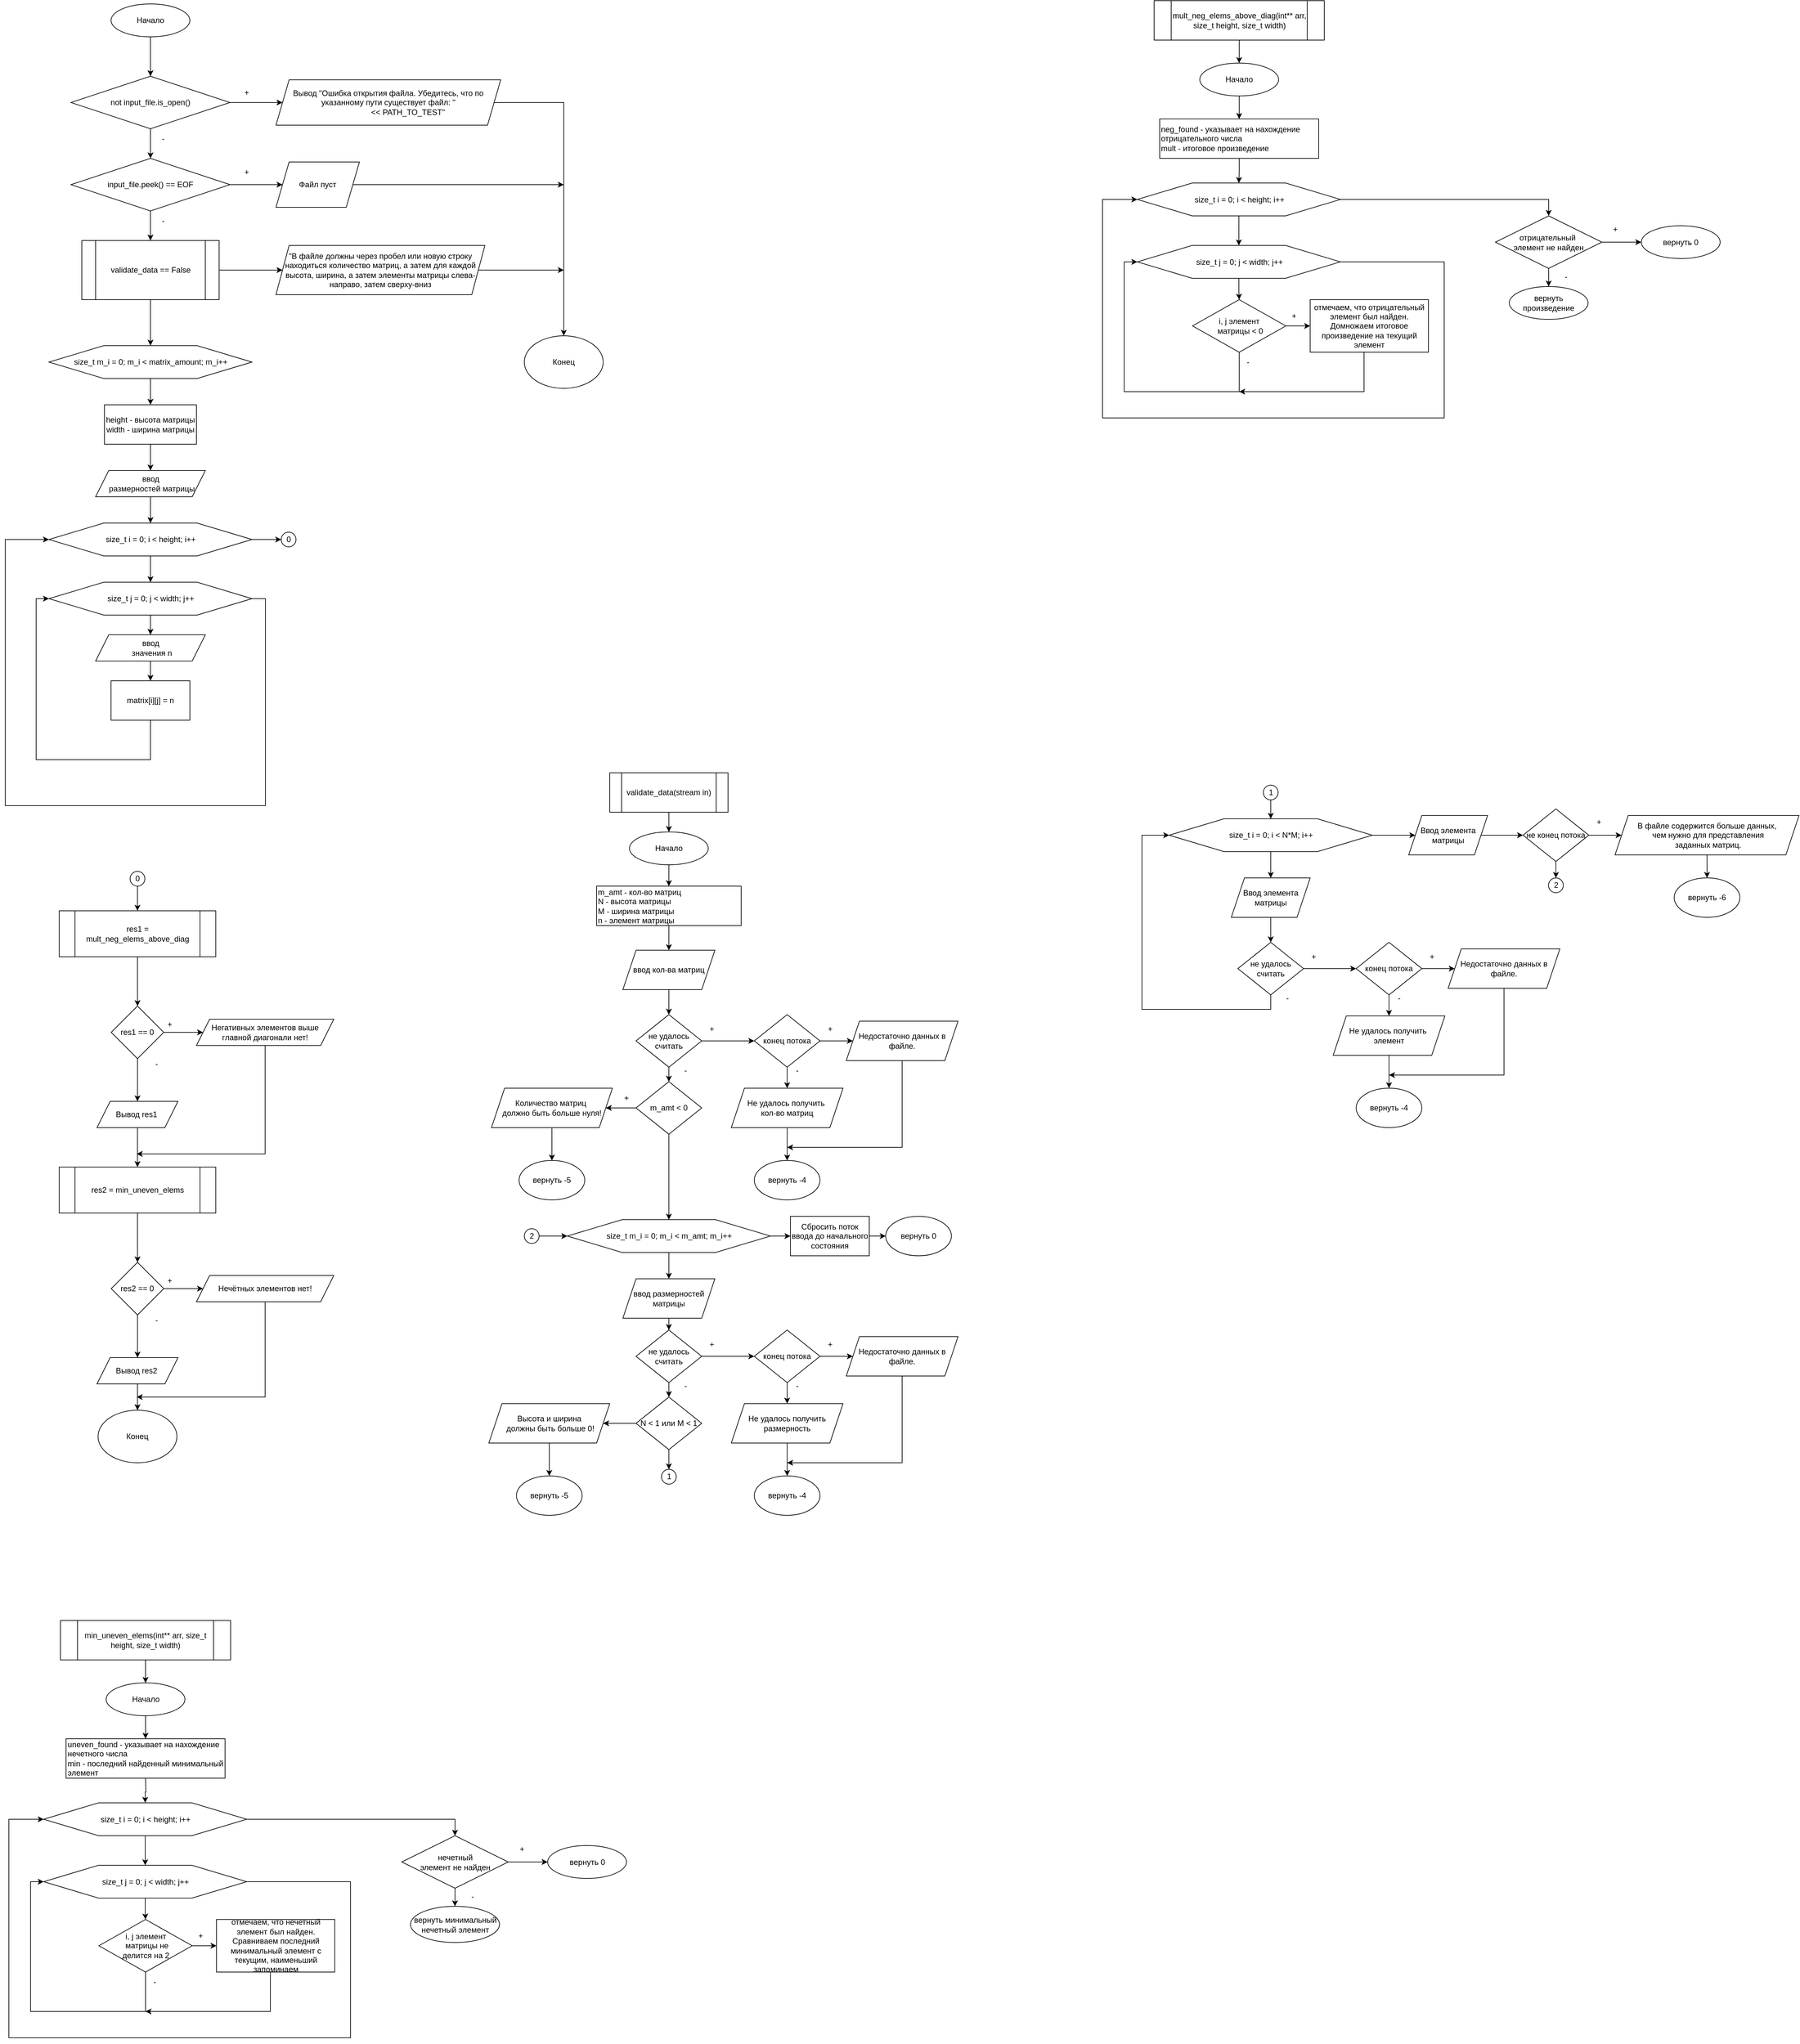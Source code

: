 <mxfile version="24.2.5" type="device">
  <diagram name="Страница — 1" id="SXYXfFu2HmX-eCLhYbcC">
    <mxGraphModel dx="3388" dy="1928" grid="1" gridSize="10" guides="1" tooltips="1" connect="1" arrows="1" fold="1" page="1" pageScale="1" pageWidth="827" pageHeight="1169" math="0" shadow="0">
      <root>
        <mxCell id="0" />
        <mxCell id="1" parent="0" />
        <mxCell id="XmqDWA6RTxDCYQ6GPPSs-159" value="" style="edgeStyle=orthogonalEdgeStyle;rounded=0;orthogonalLoop=1;jettySize=auto;html=1;" edge="1" parent="1" source="XmqDWA6RTxDCYQ6GPPSs-1" target="XmqDWA6RTxDCYQ6GPPSs-153">
          <mxGeometry relative="1" as="geometry" />
        </mxCell>
        <mxCell id="XmqDWA6RTxDCYQ6GPPSs-1" value="Начало" style="ellipse;whiteSpace=wrap;html=1;" vertex="1" parent="1">
          <mxGeometry x="351" y="20" width="120" height="50" as="geometry" />
        </mxCell>
        <mxCell id="XmqDWA6RTxDCYQ6GPPSs-151" style="edgeStyle=orthogonalEdgeStyle;rounded=0;orthogonalLoop=1;jettySize=auto;html=1;" edge="1" parent="1" source="XmqDWA6RTxDCYQ6GPPSs-153" target="XmqDWA6RTxDCYQ6GPPSs-154">
          <mxGeometry relative="1" as="geometry" />
        </mxCell>
        <mxCell id="XmqDWA6RTxDCYQ6GPPSs-152" style="edgeStyle=orthogonalEdgeStyle;rounded=0;orthogonalLoop=1;jettySize=auto;html=1;" edge="1" parent="1" source="XmqDWA6RTxDCYQ6GPPSs-153" target="XmqDWA6RTxDCYQ6GPPSs-158">
          <mxGeometry relative="1" as="geometry" />
        </mxCell>
        <mxCell id="XmqDWA6RTxDCYQ6GPPSs-153" value="not input_file.is_open()" style="rhombus;whiteSpace=wrap;html=1;" vertex="1" parent="1">
          <mxGeometry x="290" y="130" width="242" height="80" as="geometry" />
        </mxCell>
        <mxCell id="XmqDWA6RTxDCYQ6GPPSs-187" style="edgeStyle=orthogonalEdgeStyle;rounded=0;orthogonalLoop=1;jettySize=auto;html=1;entryX=0.5;entryY=0;entryDx=0;entryDy=0;" edge="1" parent="1" source="XmqDWA6RTxDCYQ6GPPSs-154" target="XmqDWA6RTxDCYQ6GPPSs-186">
          <mxGeometry relative="1" as="geometry">
            <mxPoint x="1040" y="300" as="targetPoint" />
            <Array as="points">
              <mxPoint x="1040" y="170" />
            </Array>
          </mxGeometry>
        </mxCell>
        <mxCell id="XmqDWA6RTxDCYQ6GPPSs-154" value="Вывод &quot;&lt;span style=&quot;background-color: initial;&quot;&gt;Ошибка открытия файла. Убедитесь, что по указанному пути существует файл: &quot;&lt;/span&gt;&lt;div&gt;&amp;nbsp; &amp;nbsp; &amp;nbsp; &amp;nbsp; &amp;nbsp; &amp;nbsp; &amp;nbsp; &amp;nbsp; &amp;nbsp; &amp;lt;&amp;lt; PATH_TO_TEST&quot;&lt;/div&gt;" style="shape=parallelogram;perimeter=parallelogramPerimeter;whiteSpace=wrap;html=1;fixedSize=1;" vertex="1" parent="1">
          <mxGeometry x="602" y="135.5" width="342" height="69" as="geometry" />
        </mxCell>
        <mxCell id="XmqDWA6RTxDCYQ6GPPSs-155" style="edgeStyle=orthogonalEdgeStyle;rounded=0;orthogonalLoop=1;jettySize=auto;html=1;" edge="1" parent="1" source="XmqDWA6RTxDCYQ6GPPSs-158" target="XmqDWA6RTxDCYQ6GPPSs-157">
          <mxGeometry relative="1" as="geometry" />
        </mxCell>
        <mxCell id="XmqDWA6RTxDCYQ6GPPSs-228" style="edgeStyle=orthogonalEdgeStyle;rounded=0;orthogonalLoop=1;jettySize=auto;html=1;" edge="1" parent="1" source="XmqDWA6RTxDCYQ6GPPSs-157">
          <mxGeometry relative="1" as="geometry">
            <mxPoint x="1040.0" y="295" as="targetPoint" />
          </mxGeometry>
        </mxCell>
        <mxCell id="XmqDWA6RTxDCYQ6GPPSs-157" value="Файл пуст" style="shape=parallelogram;perimeter=parallelogramPerimeter;whiteSpace=wrap;html=1;fixedSize=1;" vertex="1" parent="1">
          <mxGeometry x="602" y="260.5" width="127" height="69" as="geometry" />
        </mxCell>
        <mxCell id="XmqDWA6RTxDCYQ6GPPSs-164" value="" style="edgeStyle=orthogonalEdgeStyle;rounded=0;orthogonalLoop=1;jettySize=auto;html=1;" edge="1" parent="1" source="XmqDWA6RTxDCYQ6GPPSs-158" target="XmqDWA6RTxDCYQ6GPPSs-161">
          <mxGeometry relative="1" as="geometry" />
        </mxCell>
        <mxCell id="XmqDWA6RTxDCYQ6GPPSs-158" value="input_file.peek() == EOF" style="rhombus;whiteSpace=wrap;html=1;" vertex="1" parent="1">
          <mxGeometry x="290" y="255" width="242" height="80" as="geometry" />
        </mxCell>
        <mxCell id="XmqDWA6RTxDCYQ6GPPSs-163" value="" style="edgeStyle=orthogonalEdgeStyle;rounded=0;orthogonalLoop=1;jettySize=auto;html=1;" edge="1" parent="1" source="XmqDWA6RTxDCYQ6GPPSs-161" target="XmqDWA6RTxDCYQ6GPPSs-162">
          <mxGeometry relative="1" as="geometry" />
        </mxCell>
        <mxCell id="XmqDWA6RTxDCYQ6GPPSs-168" value="" style="edgeStyle=orthogonalEdgeStyle;rounded=0;orthogonalLoop=1;jettySize=auto;html=1;" edge="1" parent="1" source="XmqDWA6RTxDCYQ6GPPSs-161" target="XmqDWA6RTxDCYQ6GPPSs-167">
          <mxGeometry relative="1" as="geometry" />
        </mxCell>
        <mxCell id="XmqDWA6RTxDCYQ6GPPSs-161" value="validate_data == False" style="shape=process;whiteSpace=wrap;html=1;backgroundOutline=1;" vertex="1" parent="1">
          <mxGeometry x="306.5" y="380" width="209" height="90" as="geometry" />
        </mxCell>
        <mxCell id="XmqDWA6RTxDCYQ6GPPSs-227" style="edgeStyle=orthogonalEdgeStyle;rounded=0;orthogonalLoop=1;jettySize=auto;html=1;" edge="1" parent="1" source="XmqDWA6RTxDCYQ6GPPSs-162">
          <mxGeometry relative="1" as="geometry">
            <mxPoint x="1040.0" y="425" as="targetPoint" />
          </mxGeometry>
        </mxCell>
        <mxCell id="XmqDWA6RTxDCYQ6GPPSs-162" value="&quot;В файле должны через пробел или новую строку находиться количество матриц, а затем для каждой высота, ширина, а затем элементы матрицы слева-направо, затем сверху-вниз" style="shape=parallelogram;perimeter=parallelogramPerimeter;whiteSpace=wrap;html=1;fixedSize=1;" vertex="1" parent="1">
          <mxGeometry x="602" y="387.5" width="318" height="75" as="geometry" />
        </mxCell>
        <mxCell id="XmqDWA6RTxDCYQ6GPPSs-174" value="" style="edgeStyle=orthogonalEdgeStyle;rounded=0;orthogonalLoop=1;jettySize=auto;html=1;" edge="1" parent="1" source="XmqDWA6RTxDCYQ6GPPSs-167" target="XmqDWA6RTxDCYQ6GPPSs-173">
          <mxGeometry relative="1" as="geometry" />
        </mxCell>
        <mxCell id="XmqDWA6RTxDCYQ6GPPSs-167" value="size_t m_i = 0; m_i &amp;lt; matrix_amount; m_i++" style="verticalLabelPosition=middle;verticalAlign=middle;html=1;shape=hexagon;perimeter=hexagonPerimeter2;arcSize=6;size=0.27;labelPosition=center;align=center;" vertex="1" parent="1">
          <mxGeometry x="256.5" y="540" width="309" height="50" as="geometry" />
        </mxCell>
        <mxCell id="XmqDWA6RTxDCYQ6GPPSs-172" value="" style="edgeStyle=orthogonalEdgeStyle;rounded=0;orthogonalLoop=1;jettySize=auto;html=1;" edge="1" parent="1" source="XmqDWA6RTxDCYQ6GPPSs-169" target="XmqDWA6RTxDCYQ6GPPSs-171">
          <mxGeometry relative="1" as="geometry" />
        </mxCell>
        <mxCell id="XmqDWA6RTxDCYQ6GPPSs-169" value="ввод&lt;div&gt;&amp;nbsp;размерностей матрицы&lt;/div&gt;" style="shape=parallelogram;perimeter=parallelogramPerimeter;whiteSpace=wrap;html=1;fixedSize=1;" vertex="1" parent="1">
          <mxGeometry x="327.5" y="730" width="167" height="40" as="geometry" />
        </mxCell>
        <mxCell id="XmqDWA6RTxDCYQ6GPPSs-177" value="" style="edgeStyle=orthogonalEdgeStyle;rounded=0;orthogonalLoop=1;jettySize=auto;html=1;" edge="1" parent="1" source="XmqDWA6RTxDCYQ6GPPSs-171" target="XmqDWA6RTxDCYQ6GPPSs-176">
          <mxGeometry relative="1" as="geometry" />
        </mxCell>
        <mxCell id="XmqDWA6RTxDCYQ6GPPSs-189" value="" style="edgeStyle=orthogonalEdgeStyle;rounded=0;orthogonalLoop=1;jettySize=auto;html=1;" edge="1" parent="1" source="XmqDWA6RTxDCYQ6GPPSs-171" target="XmqDWA6RTxDCYQ6GPPSs-188">
          <mxGeometry relative="1" as="geometry" />
        </mxCell>
        <mxCell id="XmqDWA6RTxDCYQ6GPPSs-171" value="size_t i = 0; i &amp;lt; height; i++" style="verticalLabelPosition=middle;verticalAlign=middle;html=1;shape=hexagon;perimeter=hexagonPerimeter2;arcSize=6;size=0.27;labelPosition=center;align=center;" vertex="1" parent="1">
          <mxGeometry x="256.5" y="810" width="309" height="50" as="geometry" />
        </mxCell>
        <mxCell id="XmqDWA6RTxDCYQ6GPPSs-175" value="" style="edgeStyle=orthogonalEdgeStyle;rounded=0;orthogonalLoop=1;jettySize=auto;html=1;" edge="1" parent="1" source="XmqDWA6RTxDCYQ6GPPSs-173" target="XmqDWA6RTxDCYQ6GPPSs-169">
          <mxGeometry relative="1" as="geometry" />
        </mxCell>
        <mxCell id="XmqDWA6RTxDCYQ6GPPSs-173" value="height - высота матрицы&lt;div&gt;width - ширина матрицы&lt;/div&gt;" style="rounded=0;whiteSpace=wrap;html=1;" vertex="1" parent="1">
          <mxGeometry x="341" y="630" width="140" height="60" as="geometry" />
        </mxCell>
        <mxCell id="XmqDWA6RTxDCYQ6GPPSs-179" value="" style="edgeStyle=orthogonalEdgeStyle;rounded=0;orthogonalLoop=1;jettySize=auto;html=1;" edge="1" parent="1" source="XmqDWA6RTxDCYQ6GPPSs-176" target="XmqDWA6RTxDCYQ6GPPSs-178">
          <mxGeometry relative="1" as="geometry" />
        </mxCell>
        <mxCell id="XmqDWA6RTxDCYQ6GPPSs-183" style="edgeStyle=orthogonalEdgeStyle;rounded=0;orthogonalLoop=1;jettySize=auto;html=1;exitX=1;exitY=0.5;exitDx=0;exitDy=0;entryX=0;entryY=0.5;entryDx=0;entryDy=0;" edge="1" parent="1" source="XmqDWA6RTxDCYQ6GPPSs-176" target="XmqDWA6RTxDCYQ6GPPSs-171">
          <mxGeometry relative="1" as="geometry">
            <Array as="points">
              <mxPoint x="586" y="925" />
              <mxPoint x="586" y="1240" />
              <mxPoint x="190" y="1240" />
              <mxPoint x="190" y="835" />
            </Array>
          </mxGeometry>
        </mxCell>
        <mxCell id="XmqDWA6RTxDCYQ6GPPSs-176" value="size_t j = 0; j &amp;lt; width; j++" style="verticalLabelPosition=middle;verticalAlign=middle;html=1;shape=hexagon;perimeter=hexagonPerimeter2;arcSize=6;size=0.27;labelPosition=center;align=center;" vertex="1" parent="1">
          <mxGeometry x="256.5" y="900" width="309" height="50" as="geometry" />
        </mxCell>
        <mxCell id="XmqDWA6RTxDCYQ6GPPSs-181" value="" style="edgeStyle=orthogonalEdgeStyle;rounded=0;orthogonalLoop=1;jettySize=auto;html=1;" edge="1" parent="1" source="XmqDWA6RTxDCYQ6GPPSs-178" target="XmqDWA6RTxDCYQ6GPPSs-180">
          <mxGeometry relative="1" as="geometry" />
        </mxCell>
        <mxCell id="XmqDWA6RTxDCYQ6GPPSs-178" value="ввод&lt;div&gt;&amp;nbsp;значения n&lt;/div&gt;" style="shape=parallelogram;perimeter=parallelogramPerimeter;whiteSpace=wrap;html=1;fixedSize=1;" vertex="1" parent="1">
          <mxGeometry x="327.5" y="980" width="167" height="40" as="geometry" />
        </mxCell>
        <mxCell id="XmqDWA6RTxDCYQ6GPPSs-182" style="edgeStyle=orthogonalEdgeStyle;rounded=0;orthogonalLoop=1;jettySize=auto;html=1;entryX=0;entryY=0.5;entryDx=0;entryDy=0;" edge="1" parent="1" source="XmqDWA6RTxDCYQ6GPPSs-180" target="XmqDWA6RTxDCYQ6GPPSs-176">
          <mxGeometry relative="1" as="geometry">
            <Array as="points">
              <mxPoint x="411" y="1170" />
              <mxPoint x="237" y="1170" />
              <mxPoint x="237" y="925" />
            </Array>
          </mxGeometry>
        </mxCell>
        <mxCell id="XmqDWA6RTxDCYQ6GPPSs-180" value="matrix[i][j] = n" style="rounded=0;whiteSpace=wrap;html=1;" vertex="1" parent="1">
          <mxGeometry x="351" y="1050" width="120" height="60" as="geometry" />
        </mxCell>
        <mxCell id="XmqDWA6RTxDCYQ6GPPSs-186" value="Конец" style="ellipse;whiteSpace=wrap;html=1;" vertex="1" parent="1">
          <mxGeometry x="980" y="525" width="120" height="80" as="geometry" />
        </mxCell>
        <mxCell id="XmqDWA6RTxDCYQ6GPPSs-188" value="0" style="ellipse;whiteSpace=wrap;html=1;aspect=fixed;" vertex="1" parent="1">
          <mxGeometry x="610" y="823.75" width="22.5" height="22.5" as="geometry" />
        </mxCell>
        <mxCell id="XmqDWA6RTxDCYQ6GPPSs-192" value="" style="edgeStyle=orthogonalEdgeStyle;rounded=0;orthogonalLoop=1;jettySize=auto;html=1;" edge="1" parent="1" source="XmqDWA6RTxDCYQ6GPPSs-190" target="XmqDWA6RTxDCYQ6GPPSs-191">
          <mxGeometry relative="1" as="geometry" />
        </mxCell>
        <mxCell id="XmqDWA6RTxDCYQ6GPPSs-190" value="0" style="ellipse;whiteSpace=wrap;html=1;aspect=fixed;" vertex="1" parent="1">
          <mxGeometry x="380" y="1340" width="22.5" height="22.5" as="geometry" />
        </mxCell>
        <mxCell id="XmqDWA6RTxDCYQ6GPPSs-194" value="" style="edgeStyle=orthogonalEdgeStyle;rounded=0;orthogonalLoop=1;jettySize=auto;html=1;" edge="1" parent="1" source="XmqDWA6RTxDCYQ6GPPSs-191" target="XmqDWA6RTxDCYQ6GPPSs-193">
          <mxGeometry relative="1" as="geometry" />
        </mxCell>
        <mxCell id="XmqDWA6RTxDCYQ6GPPSs-191" value="res1 = mult_neg_elems_above_diag" style="shape=process;whiteSpace=wrap;html=1;backgroundOutline=1;" vertex="1" parent="1">
          <mxGeometry x="272.13" y="1400" width="238.25" height="70" as="geometry" />
        </mxCell>
        <mxCell id="XmqDWA6RTxDCYQ6GPPSs-198" value="" style="edgeStyle=orthogonalEdgeStyle;rounded=0;orthogonalLoop=1;jettySize=auto;html=1;" edge="1" parent="1" source="XmqDWA6RTxDCYQ6GPPSs-193" target="XmqDWA6RTxDCYQ6GPPSs-197">
          <mxGeometry relative="1" as="geometry" />
        </mxCell>
        <mxCell id="XmqDWA6RTxDCYQ6GPPSs-203" value="" style="edgeStyle=orthogonalEdgeStyle;rounded=0;orthogonalLoop=1;jettySize=auto;html=1;" edge="1" parent="1" source="XmqDWA6RTxDCYQ6GPPSs-193" target="XmqDWA6RTxDCYQ6GPPSs-202">
          <mxGeometry relative="1" as="geometry" />
        </mxCell>
        <mxCell id="XmqDWA6RTxDCYQ6GPPSs-193" value="res1 == 0" style="rhombus;whiteSpace=wrap;html=1;" vertex="1" parent="1">
          <mxGeometry x="351.255" y="1545" width="80" height="80" as="geometry" />
        </mxCell>
        <mxCell id="XmqDWA6RTxDCYQ6GPPSs-195" value="+" style="text;html=1;align=center;verticalAlign=middle;resizable=0;points=[];autosize=1;strokeColor=none;fillColor=none;" vertex="1" parent="1">
          <mxGeometry x="542" y="140" width="30" height="30" as="geometry" />
        </mxCell>
        <mxCell id="XmqDWA6RTxDCYQ6GPPSs-196" value="-" style="text;html=1;align=center;verticalAlign=middle;resizable=0;points=[];autosize=1;strokeColor=none;fillColor=none;" vertex="1" parent="1">
          <mxGeometry x="415" y="210" width="30" height="30" as="geometry" />
        </mxCell>
        <mxCell id="XmqDWA6RTxDCYQ6GPPSs-222" style="edgeStyle=orthogonalEdgeStyle;rounded=0;orthogonalLoop=1;jettySize=auto;html=1;" edge="1" parent="1" source="XmqDWA6RTxDCYQ6GPPSs-197">
          <mxGeometry relative="1" as="geometry">
            <mxPoint x="390" y="1770" as="targetPoint" />
            <Array as="points">
              <mxPoint x="585" y="1770" />
            </Array>
          </mxGeometry>
        </mxCell>
        <mxCell id="XmqDWA6RTxDCYQ6GPPSs-197" value="Негативных элементов выше главной диагонали нет!" style="shape=parallelogram;perimeter=parallelogramPerimeter;whiteSpace=wrap;html=1;fixedSize=1;" vertex="1" parent="1">
          <mxGeometry x="481" y="1565" width="209" height="40" as="geometry" />
        </mxCell>
        <mxCell id="XmqDWA6RTxDCYQ6GPPSs-199" value="+" style="text;html=1;align=center;verticalAlign=middle;resizable=0;points=[];autosize=1;strokeColor=none;fillColor=none;" vertex="1" parent="1">
          <mxGeometry x="425" y="1558" width="30" height="30" as="geometry" />
        </mxCell>
        <mxCell id="XmqDWA6RTxDCYQ6GPPSs-200" value="+" style="text;html=1;align=center;verticalAlign=middle;resizable=0;points=[];autosize=1;strokeColor=none;fillColor=none;" vertex="1" parent="1">
          <mxGeometry x="542" y="260.5" width="30" height="30" as="geometry" />
        </mxCell>
        <mxCell id="XmqDWA6RTxDCYQ6GPPSs-201" value="-" style="text;html=1;align=center;verticalAlign=middle;resizable=0;points=[];autosize=1;strokeColor=none;fillColor=none;" vertex="1" parent="1">
          <mxGeometry x="415" y="335" width="30" height="30" as="geometry" />
        </mxCell>
        <mxCell id="XmqDWA6RTxDCYQ6GPPSs-221" value="" style="edgeStyle=orthogonalEdgeStyle;rounded=0;orthogonalLoop=1;jettySize=auto;html=1;" edge="1" parent="1" source="XmqDWA6RTxDCYQ6GPPSs-202" target="XmqDWA6RTxDCYQ6GPPSs-213">
          <mxGeometry relative="1" as="geometry" />
        </mxCell>
        <mxCell id="XmqDWA6RTxDCYQ6GPPSs-202" value="Вывод res1&amp;nbsp;" style="shape=parallelogram;perimeter=parallelogramPerimeter;whiteSpace=wrap;html=1;fixedSize=1;" vertex="1" parent="1">
          <mxGeometry x="329.63" y="1690" width="123.25" height="40" as="geometry" />
        </mxCell>
        <mxCell id="XmqDWA6RTxDCYQ6GPPSs-204" value="-" style="text;html=1;align=center;verticalAlign=middle;resizable=0;points=[];autosize=1;strokeColor=none;fillColor=none;" vertex="1" parent="1">
          <mxGeometry x="405" y="1618" width="30" height="30" as="geometry" />
        </mxCell>
        <mxCell id="XmqDWA6RTxDCYQ6GPPSs-212" value="" style="edgeStyle=orthogonalEdgeStyle;rounded=0;orthogonalLoop=1;jettySize=auto;html=1;" edge="1" source="XmqDWA6RTxDCYQ6GPPSs-213" target="XmqDWA6RTxDCYQ6GPPSs-216" parent="1">
          <mxGeometry relative="1" as="geometry" />
        </mxCell>
        <mxCell id="XmqDWA6RTxDCYQ6GPPSs-213" value="res2 = min_uneven_elems" style="shape=process;whiteSpace=wrap;html=1;backgroundOutline=1;" vertex="1" parent="1">
          <mxGeometry x="272.13" y="1790" width="238.25" height="70" as="geometry" />
        </mxCell>
        <mxCell id="XmqDWA6RTxDCYQ6GPPSs-214" value="" style="edgeStyle=orthogonalEdgeStyle;rounded=0;orthogonalLoop=1;jettySize=auto;html=1;" edge="1" source="XmqDWA6RTxDCYQ6GPPSs-216" target="XmqDWA6RTxDCYQ6GPPSs-217" parent="1">
          <mxGeometry relative="1" as="geometry" />
        </mxCell>
        <mxCell id="XmqDWA6RTxDCYQ6GPPSs-215" value="" style="edgeStyle=orthogonalEdgeStyle;rounded=0;orthogonalLoop=1;jettySize=auto;html=1;" edge="1" source="XmqDWA6RTxDCYQ6GPPSs-216" target="XmqDWA6RTxDCYQ6GPPSs-219" parent="1">
          <mxGeometry relative="1" as="geometry" />
        </mxCell>
        <mxCell id="XmqDWA6RTxDCYQ6GPPSs-216" value="res2 == 0" style="rhombus;whiteSpace=wrap;html=1;" vertex="1" parent="1">
          <mxGeometry x="351.255" y="1935" width="80" height="80" as="geometry" />
        </mxCell>
        <mxCell id="XmqDWA6RTxDCYQ6GPPSs-225" style="edgeStyle=orthogonalEdgeStyle;rounded=0;orthogonalLoop=1;jettySize=auto;html=1;" edge="1" parent="1" source="XmqDWA6RTxDCYQ6GPPSs-217">
          <mxGeometry relative="1" as="geometry">
            <mxPoint x="390" y="2140" as="targetPoint" />
            <Array as="points">
              <mxPoint x="585" y="2140" />
            </Array>
          </mxGeometry>
        </mxCell>
        <mxCell id="XmqDWA6RTxDCYQ6GPPSs-217" value="Нечётных элементов нет!" style="shape=parallelogram;perimeter=parallelogramPerimeter;whiteSpace=wrap;html=1;fixedSize=1;" vertex="1" parent="1">
          <mxGeometry x="481" y="1955" width="209" height="40" as="geometry" />
        </mxCell>
        <mxCell id="XmqDWA6RTxDCYQ6GPPSs-218" value="+" style="text;html=1;align=center;verticalAlign=middle;resizable=0;points=[];autosize=1;strokeColor=none;fillColor=none;" vertex="1" parent="1">
          <mxGeometry x="425" y="1948" width="30" height="30" as="geometry" />
        </mxCell>
        <mxCell id="XmqDWA6RTxDCYQ6GPPSs-224" value="" style="edgeStyle=orthogonalEdgeStyle;rounded=0;orthogonalLoop=1;jettySize=auto;html=1;" edge="1" parent="1" source="XmqDWA6RTxDCYQ6GPPSs-219" target="XmqDWA6RTxDCYQ6GPPSs-223">
          <mxGeometry relative="1" as="geometry" />
        </mxCell>
        <mxCell id="XmqDWA6RTxDCYQ6GPPSs-219" value="Вывод res2&amp;nbsp;" style="shape=parallelogram;perimeter=parallelogramPerimeter;whiteSpace=wrap;html=1;fixedSize=1;" vertex="1" parent="1">
          <mxGeometry x="329.63" y="2080" width="123.25" height="40" as="geometry" />
        </mxCell>
        <mxCell id="XmqDWA6RTxDCYQ6GPPSs-220" value="-" style="text;html=1;align=center;verticalAlign=middle;resizable=0;points=[];autosize=1;strokeColor=none;fillColor=none;" vertex="1" parent="1">
          <mxGeometry x="405" y="2008" width="30" height="30" as="geometry" />
        </mxCell>
        <mxCell id="XmqDWA6RTxDCYQ6GPPSs-223" value="Конец" style="ellipse;whiteSpace=wrap;html=1;" vertex="1" parent="1">
          <mxGeometry x="331.26" y="2160" width="120" height="80" as="geometry" />
        </mxCell>
        <mxCell id="XmqDWA6RTxDCYQ6GPPSs-236" value="" style="edgeStyle=orthogonalEdgeStyle;rounded=0;orthogonalLoop=1;jettySize=auto;html=1;" edge="1" parent="1" source="XmqDWA6RTxDCYQ6GPPSs-231" target="XmqDWA6RTxDCYQ6GPPSs-235">
          <mxGeometry relative="1" as="geometry" />
        </mxCell>
        <mxCell id="XmqDWA6RTxDCYQ6GPPSs-231" value="Начало" style="ellipse;whiteSpace=wrap;html=1;" vertex="1" parent="1">
          <mxGeometry x="1140" y="1280" width="120" height="50" as="geometry" />
        </mxCell>
        <mxCell id="XmqDWA6RTxDCYQ6GPPSs-233" value="" style="edgeStyle=orthogonalEdgeStyle;rounded=0;orthogonalLoop=1;jettySize=auto;html=1;" edge="1" parent="1" source="XmqDWA6RTxDCYQ6GPPSs-232" target="XmqDWA6RTxDCYQ6GPPSs-231">
          <mxGeometry relative="1" as="geometry" />
        </mxCell>
        <mxCell id="XmqDWA6RTxDCYQ6GPPSs-232" value="validate_data(stream in)" style="shape=process;whiteSpace=wrap;html=1;backgroundOutline=1;" vertex="1" parent="1">
          <mxGeometry x="1110" y="1190" width="180" height="60" as="geometry" />
        </mxCell>
        <mxCell id="XmqDWA6RTxDCYQ6GPPSs-238" value="" style="edgeStyle=orthogonalEdgeStyle;rounded=0;orthogonalLoop=1;jettySize=auto;html=1;" edge="1" parent="1" source="XmqDWA6RTxDCYQ6GPPSs-235" target="XmqDWA6RTxDCYQ6GPPSs-237">
          <mxGeometry relative="1" as="geometry" />
        </mxCell>
        <mxCell id="XmqDWA6RTxDCYQ6GPPSs-235" value="m_amt - кол-во матриц&lt;div&gt;N - высота матрицы&lt;/div&gt;&lt;div&gt;M - ширина матрицы&lt;/div&gt;&lt;div&gt;n - элемент матрицы&lt;/div&gt;" style="rounded=0;whiteSpace=wrap;html=1;align=left;" vertex="1" parent="1">
          <mxGeometry x="1090" y="1362.5" width="220" height="60" as="geometry" />
        </mxCell>
        <mxCell id="XmqDWA6RTxDCYQ6GPPSs-240" value="" style="edgeStyle=orthogonalEdgeStyle;rounded=0;orthogonalLoop=1;jettySize=auto;html=1;" edge="1" parent="1" source="XmqDWA6RTxDCYQ6GPPSs-237" target="XmqDWA6RTxDCYQ6GPPSs-239">
          <mxGeometry relative="1" as="geometry" />
        </mxCell>
        <mxCell id="XmqDWA6RTxDCYQ6GPPSs-237" value="ввод кол-ва матриц" style="shape=parallelogram;perimeter=parallelogramPerimeter;whiteSpace=wrap;html=1;fixedSize=1;" vertex="1" parent="1">
          <mxGeometry x="1130" y="1460" width="140" height="60" as="geometry" />
        </mxCell>
        <mxCell id="XmqDWA6RTxDCYQ6GPPSs-242" value="" style="edgeStyle=orthogonalEdgeStyle;rounded=0;orthogonalLoop=1;jettySize=auto;html=1;" edge="1" parent="1" source="XmqDWA6RTxDCYQ6GPPSs-239" target="XmqDWA6RTxDCYQ6GPPSs-241">
          <mxGeometry relative="1" as="geometry" />
        </mxCell>
        <mxCell id="XmqDWA6RTxDCYQ6GPPSs-254" value="" style="edgeStyle=orthogonalEdgeStyle;rounded=0;orthogonalLoop=1;jettySize=auto;html=1;" edge="1" parent="1" source="XmqDWA6RTxDCYQ6GPPSs-239" target="XmqDWA6RTxDCYQ6GPPSs-253">
          <mxGeometry relative="1" as="geometry" />
        </mxCell>
        <mxCell id="XmqDWA6RTxDCYQ6GPPSs-239" value="не удалось&lt;div&gt;считать&lt;/div&gt;" style="rhombus;whiteSpace=wrap;html=1;" vertex="1" parent="1">
          <mxGeometry x="1150" y="1558" width="100" height="80" as="geometry" />
        </mxCell>
        <mxCell id="XmqDWA6RTxDCYQ6GPPSs-244" value="" style="edgeStyle=orthogonalEdgeStyle;rounded=0;orthogonalLoop=1;jettySize=auto;html=1;" edge="1" parent="1" source="XmqDWA6RTxDCYQ6GPPSs-241" target="XmqDWA6RTxDCYQ6GPPSs-243">
          <mxGeometry relative="1" as="geometry" />
        </mxCell>
        <mxCell id="XmqDWA6RTxDCYQ6GPPSs-247" value="" style="edgeStyle=orthogonalEdgeStyle;rounded=0;orthogonalLoop=1;jettySize=auto;html=1;" edge="1" parent="1" source="XmqDWA6RTxDCYQ6GPPSs-241" target="XmqDWA6RTxDCYQ6GPPSs-246">
          <mxGeometry relative="1" as="geometry" />
        </mxCell>
        <mxCell id="XmqDWA6RTxDCYQ6GPPSs-241" value="конец потока" style="rhombus;whiteSpace=wrap;html=1;" vertex="1" parent="1">
          <mxGeometry x="1330" y="1558" width="100" height="80" as="geometry" />
        </mxCell>
        <mxCell id="XmqDWA6RTxDCYQ6GPPSs-251" style="edgeStyle=orthogonalEdgeStyle;rounded=0;orthogonalLoop=1;jettySize=auto;html=1;" edge="1" parent="1" source="XmqDWA6RTxDCYQ6GPPSs-243">
          <mxGeometry relative="1" as="geometry">
            <mxPoint x="1380" y="1760" as="targetPoint" />
            <Array as="points">
              <mxPoint x="1555" y="1760" />
            </Array>
          </mxGeometry>
        </mxCell>
        <mxCell id="XmqDWA6RTxDCYQ6GPPSs-243" value="Недостаточно данных в файле." style="shape=parallelogram;perimeter=parallelogramPerimeter;whiteSpace=wrap;html=1;fixedSize=1;" vertex="1" parent="1">
          <mxGeometry x="1470" y="1568" width="170" height="60" as="geometry" />
        </mxCell>
        <mxCell id="XmqDWA6RTxDCYQ6GPPSs-245" value="+" style="text;html=1;align=center;verticalAlign=middle;resizable=0;points=[];autosize=1;strokeColor=none;fillColor=none;" vertex="1" parent="1">
          <mxGeometry x="1430" y="1565" width="30" height="30" as="geometry" />
        </mxCell>
        <mxCell id="XmqDWA6RTxDCYQ6GPPSs-250" value="" style="edgeStyle=orthogonalEdgeStyle;rounded=0;orthogonalLoop=1;jettySize=auto;html=1;" edge="1" parent="1" source="XmqDWA6RTxDCYQ6GPPSs-246" target="XmqDWA6RTxDCYQ6GPPSs-249">
          <mxGeometry relative="1" as="geometry" />
        </mxCell>
        <mxCell id="XmqDWA6RTxDCYQ6GPPSs-246" value="Не удалось получить&amp;nbsp;&lt;div&gt;кол-во матриц&lt;/div&gt;" style="shape=parallelogram;perimeter=parallelogramPerimeter;whiteSpace=wrap;html=1;fixedSize=1;" vertex="1" parent="1">
          <mxGeometry x="1295" y="1670" width="170" height="60" as="geometry" />
        </mxCell>
        <mxCell id="XmqDWA6RTxDCYQ6GPPSs-248" value="-" style="text;html=1;align=center;verticalAlign=middle;resizable=0;points=[];autosize=1;strokeColor=none;fillColor=none;" vertex="1" parent="1">
          <mxGeometry x="1380" y="1628" width="30" height="30" as="geometry" />
        </mxCell>
        <mxCell id="XmqDWA6RTxDCYQ6GPPSs-249" value="вернуть -4" style="ellipse;whiteSpace=wrap;html=1;" vertex="1" parent="1">
          <mxGeometry x="1330" y="1780" width="100" height="60" as="geometry" />
        </mxCell>
        <mxCell id="XmqDWA6RTxDCYQ6GPPSs-252" value="+" style="text;html=1;align=center;verticalAlign=middle;resizable=0;points=[];autosize=1;strokeColor=none;fillColor=none;" vertex="1" parent="1">
          <mxGeometry x="1250" y="1565" width="30" height="30" as="geometry" />
        </mxCell>
        <mxCell id="XmqDWA6RTxDCYQ6GPPSs-257" value="" style="edgeStyle=orthogonalEdgeStyle;rounded=0;orthogonalLoop=1;jettySize=auto;html=1;" edge="1" parent="1" source="XmqDWA6RTxDCYQ6GPPSs-253" target="XmqDWA6RTxDCYQ6GPPSs-256">
          <mxGeometry relative="1" as="geometry" />
        </mxCell>
        <mxCell id="XmqDWA6RTxDCYQ6GPPSs-262" style="edgeStyle=orthogonalEdgeStyle;rounded=0;orthogonalLoop=1;jettySize=auto;html=1;" edge="1" parent="1" source="XmqDWA6RTxDCYQ6GPPSs-253" target="XmqDWA6RTxDCYQ6GPPSs-261">
          <mxGeometry relative="1" as="geometry" />
        </mxCell>
        <mxCell id="XmqDWA6RTxDCYQ6GPPSs-253" value="m_amt &amp;lt; 0" style="rhombus;whiteSpace=wrap;html=1;" vertex="1" parent="1">
          <mxGeometry x="1150" y="1660" width="100" height="80" as="geometry" />
        </mxCell>
        <mxCell id="XmqDWA6RTxDCYQ6GPPSs-255" value="-" style="text;html=1;align=center;verticalAlign=middle;resizable=0;points=[];autosize=1;strokeColor=none;fillColor=none;" vertex="1" parent="1">
          <mxGeometry x="1210" y="1628" width="30" height="30" as="geometry" />
        </mxCell>
        <mxCell id="XmqDWA6RTxDCYQ6GPPSs-259" value="" style="edgeStyle=orthogonalEdgeStyle;rounded=0;orthogonalLoop=1;jettySize=auto;html=1;" edge="1" parent="1" source="XmqDWA6RTxDCYQ6GPPSs-256" target="XmqDWA6RTxDCYQ6GPPSs-258">
          <mxGeometry relative="1" as="geometry" />
        </mxCell>
        <mxCell id="XmqDWA6RTxDCYQ6GPPSs-256" value="Количество матриц&amp;nbsp;&lt;div&gt;должно быть больше нуля!&lt;/div&gt;" style="shape=parallelogram;perimeter=parallelogramPerimeter;whiteSpace=wrap;html=1;fixedSize=1;" vertex="1" parent="1">
          <mxGeometry x="930" y="1670" width="184" height="60" as="geometry" />
        </mxCell>
        <mxCell id="XmqDWA6RTxDCYQ6GPPSs-258" value="вернуть -5" style="ellipse;whiteSpace=wrap;html=1;" vertex="1" parent="1">
          <mxGeometry x="972" y="1780" width="100" height="60" as="geometry" />
        </mxCell>
        <mxCell id="XmqDWA6RTxDCYQ6GPPSs-260" value="+" style="text;html=1;align=center;verticalAlign=middle;resizable=0;points=[];autosize=1;strokeColor=none;fillColor=none;" vertex="1" parent="1">
          <mxGeometry x="1120" y="1670" width="30" height="30" as="geometry" />
        </mxCell>
        <mxCell id="XmqDWA6RTxDCYQ6GPPSs-264" value="" style="edgeStyle=orthogonalEdgeStyle;rounded=0;orthogonalLoop=1;jettySize=auto;html=1;" edge="1" parent="1" source="XmqDWA6RTxDCYQ6GPPSs-261" target="XmqDWA6RTxDCYQ6GPPSs-263">
          <mxGeometry relative="1" as="geometry" />
        </mxCell>
        <mxCell id="XmqDWA6RTxDCYQ6GPPSs-334" value="" style="edgeStyle=orthogonalEdgeStyle;rounded=0;orthogonalLoop=1;jettySize=auto;html=1;" edge="1" parent="1" source="XmqDWA6RTxDCYQ6GPPSs-261" target="XmqDWA6RTxDCYQ6GPPSs-333">
          <mxGeometry relative="1" as="geometry" />
        </mxCell>
        <mxCell id="XmqDWA6RTxDCYQ6GPPSs-261" value="size_t m_i = 0; m_i &amp;lt; m_amt; m_i++" style="verticalLabelPosition=middle;verticalAlign=middle;html=1;shape=hexagon;perimeter=hexagonPerimeter2;arcSize=6;size=0.27;labelPosition=center;align=center;" vertex="1" parent="1">
          <mxGeometry x="1045.5" y="1870" width="309" height="50" as="geometry" />
        </mxCell>
        <mxCell id="XmqDWA6RTxDCYQ6GPPSs-281" style="edgeStyle=orthogonalEdgeStyle;rounded=0;orthogonalLoop=1;jettySize=auto;html=1;entryX=0.5;entryY=0;entryDx=0;entryDy=0;" edge="1" parent="1" source="XmqDWA6RTxDCYQ6GPPSs-263" target="XmqDWA6RTxDCYQ6GPPSs-267">
          <mxGeometry relative="1" as="geometry" />
        </mxCell>
        <mxCell id="XmqDWA6RTxDCYQ6GPPSs-263" value="ввод размерностей&lt;div&gt;матрицы&lt;/div&gt;" style="shape=parallelogram;perimeter=parallelogramPerimeter;whiteSpace=wrap;html=1;fixedSize=1;" vertex="1" parent="1">
          <mxGeometry x="1130" y="1960" width="140" height="60" as="geometry" />
        </mxCell>
        <mxCell id="XmqDWA6RTxDCYQ6GPPSs-265" value="" style="edgeStyle=orthogonalEdgeStyle;rounded=0;orthogonalLoop=1;jettySize=auto;html=1;" edge="1" parent="1" source="XmqDWA6RTxDCYQ6GPPSs-267" target="XmqDWA6RTxDCYQ6GPPSs-270">
          <mxGeometry relative="1" as="geometry" />
        </mxCell>
        <mxCell id="XmqDWA6RTxDCYQ6GPPSs-266" value="" style="edgeStyle=orthogonalEdgeStyle;rounded=0;orthogonalLoop=1;jettySize=auto;html=1;" edge="1" parent="1" source="XmqDWA6RTxDCYQ6GPPSs-267">
          <mxGeometry relative="1" as="geometry">
            <mxPoint x="1200" y="2140" as="targetPoint" />
          </mxGeometry>
        </mxCell>
        <mxCell id="XmqDWA6RTxDCYQ6GPPSs-267" value="не удалось&lt;div&gt;считать&lt;/div&gt;" style="rhombus;whiteSpace=wrap;html=1;" vertex="1" parent="1">
          <mxGeometry x="1150" y="2038" width="100" height="80" as="geometry" />
        </mxCell>
        <mxCell id="XmqDWA6RTxDCYQ6GPPSs-268" value="" style="edgeStyle=orthogonalEdgeStyle;rounded=0;orthogonalLoop=1;jettySize=auto;html=1;" edge="1" parent="1" source="XmqDWA6RTxDCYQ6GPPSs-270">
          <mxGeometry relative="1" as="geometry">
            <mxPoint x="1480" y="2078" as="targetPoint" />
          </mxGeometry>
        </mxCell>
        <mxCell id="XmqDWA6RTxDCYQ6GPPSs-269" value="" style="edgeStyle=orthogonalEdgeStyle;rounded=0;orthogonalLoop=1;jettySize=auto;html=1;" edge="1" parent="1" source="XmqDWA6RTxDCYQ6GPPSs-270" target="XmqDWA6RTxDCYQ6GPPSs-274">
          <mxGeometry relative="1" as="geometry" />
        </mxCell>
        <mxCell id="XmqDWA6RTxDCYQ6GPPSs-270" value="конец потока" style="rhombus;whiteSpace=wrap;html=1;" vertex="1" parent="1">
          <mxGeometry x="1330" y="2038" width="100" height="80" as="geometry" />
        </mxCell>
        <mxCell id="XmqDWA6RTxDCYQ6GPPSs-271" style="edgeStyle=orthogonalEdgeStyle;rounded=0;orthogonalLoop=1;jettySize=auto;html=1;" edge="1" parent="1">
          <mxGeometry relative="1" as="geometry">
            <mxPoint x="1380" y="2240" as="targetPoint" />
            <mxPoint x="1555" y="2108" as="sourcePoint" />
            <Array as="points">
              <mxPoint x="1555" y="2240" />
            </Array>
          </mxGeometry>
        </mxCell>
        <mxCell id="XmqDWA6RTxDCYQ6GPPSs-272" value="+" style="text;html=1;align=center;verticalAlign=middle;resizable=0;points=[];autosize=1;strokeColor=none;fillColor=none;" vertex="1" parent="1">
          <mxGeometry x="1430" y="2045" width="30" height="30" as="geometry" />
        </mxCell>
        <mxCell id="XmqDWA6RTxDCYQ6GPPSs-273" value="" style="edgeStyle=orthogonalEdgeStyle;rounded=0;orthogonalLoop=1;jettySize=auto;html=1;" edge="1" parent="1" source="XmqDWA6RTxDCYQ6GPPSs-274" target="XmqDWA6RTxDCYQ6GPPSs-276">
          <mxGeometry relative="1" as="geometry" />
        </mxCell>
        <mxCell id="XmqDWA6RTxDCYQ6GPPSs-274" value="Не удалось получить размерность" style="shape=parallelogram;perimeter=parallelogramPerimeter;whiteSpace=wrap;html=1;fixedSize=1;" vertex="1" parent="1">
          <mxGeometry x="1295" y="2150" width="170" height="60" as="geometry" />
        </mxCell>
        <mxCell id="XmqDWA6RTxDCYQ6GPPSs-275" value="-" style="text;html=1;align=center;verticalAlign=middle;resizable=0;points=[];autosize=1;strokeColor=none;fillColor=none;" vertex="1" parent="1">
          <mxGeometry x="1380" y="2108" width="30" height="30" as="geometry" />
        </mxCell>
        <mxCell id="XmqDWA6RTxDCYQ6GPPSs-276" value="вернуть -4" style="ellipse;whiteSpace=wrap;html=1;" vertex="1" parent="1">
          <mxGeometry x="1330" y="2260" width="100" height="60" as="geometry" />
        </mxCell>
        <mxCell id="XmqDWA6RTxDCYQ6GPPSs-277" value="+" style="text;html=1;align=center;verticalAlign=middle;resizable=0;points=[];autosize=1;strokeColor=none;fillColor=none;" vertex="1" parent="1">
          <mxGeometry x="1250" y="2045" width="30" height="30" as="geometry" />
        </mxCell>
        <mxCell id="XmqDWA6RTxDCYQ6GPPSs-279" value="-" style="text;html=1;align=center;verticalAlign=middle;resizable=0;points=[];autosize=1;strokeColor=none;fillColor=none;" vertex="1" parent="1">
          <mxGeometry x="1210" y="2108" width="30" height="30" as="geometry" />
        </mxCell>
        <mxCell id="XmqDWA6RTxDCYQ6GPPSs-282" value="Недостаточно данных в файле." style="shape=parallelogram;perimeter=parallelogramPerimeter;whiteSpace=wrap;html=1;fixedSize=1;" vertex="1" parent="1">
          <mxGeometry x="1470" y="2048" width="170" height="60" as="geometry" />
        </mxCell>
        <mxCell id="XmqDWA6RTxDCYQ6GPPSs-287" value="" style="edgeStyle=orthogonalEdgeStyle;rounded=0;orthogonalLoop=1;jettySize=auto;html=1;" edge="1" parent="1" source="XmqDWA6RTxDCYQ6GPPSs-283" target="XmqDWA6RTxDCYQ6GPPSs-285">
          <mxGeometry relative="1" as="geometry" />
        </mxCell>
        <mxCell id="XmqDWA6RTxDCYQ6GPPSs-293" value="" style="edgeStyle=orthogonalEdgeStyle;rounded=0;orthogonalLoop=1;jettySize=auto;html=1;" edge="1" parent="1" source="XmqDWA6RTxDCYQ6GPPSs-283" target="XmqDWA6RTxDCYQ6GPPSs-292">
          <mxGeometry relative="1" as="geometry" />
        </mxCell>
        <mxCell id="XmqDWA6RTxDCYQ6GPPSs-283" value="N &amp;lt; 1 или M &amp;lt; 1" style="rhombus;whiteSpace=wrap;html=1;" vertex="1" parent="1">
          <mxGeometry x="1150" y="2140" width="100" height="80" as="geometry" />
        </mxCell>
        <mxCell id="XmqDWA6RTxDCYQ6GPPSs-284" value="" style="edgeStyle=orthogonalEdgeStyle;rounded=0;orthogonalLoop=1;jettySize=auto;html=1;" edge="1" source="XmqDWA6RTxDCYQ6GPPSs-285" target="XmqDWA6RTxDCYQ6GPPSs-286" parent="1">
          <mxGeometry relative="1" as="geometry" />
        </mxCell>
        <mxCell id="XmqDWA6RTxDCYQ6GPPSs-285" value="Высота и ширина&lt;div&gt;&amp;nbsp;должны быть больше 0!&lt;br&gt;&lt;/div&gt;" style="shape=parallelogram;perimeter=parallelogramPerimeter;whiteSpace=wrap;html=1;fixedSize=1;" vertex="1" parent="1">
          <mxGeometry x="926" y="2150" width="184" height="60" as="geometry" />
        </mxCell>
        <mxCell id="XmqDWA6RTxDCYQ6GPPSs-286" value="вернуть -5" style="ellipse;whiteSpace=wrap;html=1;" vertex="1" parent="1">
          <mxGeometry x="968" y="2260" width="100" height="60" as="geometry" />
        </mxCell>
        <mxCell id="XmqDWA6RTxDCYQ6GPPSs-295" value="" style="edgeStyle=orthogonalEdgeStyle;rounded=0;orthogonalLoop=1;jettySize=auto;html=1;" edge="1" parent="1" source="XmqDWA6RTxDCYQ6GPPSs-291" target="XmqDWA6RTxDCYQ6GPPSs-294">
          <mxGeometry relative="1" as="geometry" />
        </mxCell>
        <mxCell id="XmqDWA6RTxDCYQ6GPPSs-291" value="1" style="ellipse;whiteSpace=wrap;html=1;aspect=fixed;" vertex="1" parent="1">
          <mxGeometry x="2104.75" y="1208.75" width="22.5" height="22.5" as="geometry" />
        </mxCell>
        <mxCell id="XmqDWA6RTxDCYQ6GPPSs-292" value="1" style="ellipse;whiteSpace=wrap;html=1;aspect=fixed;" vertex="1" parent="1">
          <mxGeometry x="1188.75" y="2250" width="22.5" height="22.5" as="geometry" />
        </mxCell>
        <mxCell id="XmqDWA6RTxDCYQ6GPPSs-297" value="" style="edgeStyle=orthogonalEdgeStyle;rounded=0;orthogonalLoop=1;jettySize=auto;html=1;" edge="1" parent="1" source="XmqDWA6RTxDCYQ6GPPSs-294" target="XmqDWA6RTxDCYQ6GPPSs-296">
          <mxGeometry relative="1" as="geometry" />
        </mxCell>
        <mxCell id="XmqDWA6RTxDCYQ6GPPSs-319" style="edgeStyle=orthogonalEdgeStyle;rounded=0;orthogonalLoop=1;jettySize=auto;html=1;" edge="1" parent="1" source="XmqDWA6RTxDCYQ6GPPSs-294" target="XmqDWA6RTxDCYQ6GPPSs-318">
          <mxGeometry relative="1" as="geometry" />
        </mxCell>
        <mxCell id="XmqDWA6RTxDCYQ6GPPSs-294" value="size_t i = 0; i &amp;lt; N*M; i++" style="verticalLabelPosition=middle;verticalAlign=middle;html=1;shape=hexagon;perimeter=hexagonPerimeter2;arcSize=6;size=0.27;labelPosition=center;align=center;" vertex="1" parent="1">
          <mxGeometry x="1961.5" y="1260" width="309" height="50" as="geometry" />
        </mxCell>
        <mxCell id="XmqDWA6RTxDCYQ6GPPSs-317" style="edgeStyle=orthogonalEdgeStyle;rounded=0;orthogonalLoop=1;jettySize=auto;html=1;entryX=0.5;entryY=0;entryDx=0;entryDy=0;" edge="1" parent="1" source="XmqDWA6RTxDCYQ6GPPSs-296" target="XmqDWA6RTxDCYQ6GPPSs-300">
          <mxGeometry relative="1" as="geometry" />
        </mxCell>
        <mxCell id="XmqDWA6RTxDCYQ6GPPSs-296" value="Ввод элемента&lt;div&gt;матрицы&lt;/div&gt;" style="shape=parallelogram;perimeter=parallelogramPerimeter;whiteSpace=wrap;html=1;fixedSize=1;" vertex="1" parent="1">
          <mxGeometry x="2056" y="1350" width="120" height="60" as="geometry" />
        </mxCell>
        <mxCell id="XmqDWA6RTxDCYQ6GPPSs-298" value="" style="edgeStyle=orthogonalEdgeStyle;rounded=0;orthogonalLoop=1;jettySize=auto;html=1;" edge="1" source="XmqDWA6RTxDCYQ6GPPSs-300" target="XmqDWA6RTxDCYQ6GPPSs-303" parent="1">
          <mxGeometry relative="1" as="geometry" />
        </mxCell>
        <mxCell id="XmqDWA6RTxDCYQ6GPPSs-299" value="" style="edgeStyle=orthogonalEdgeStyle;rounded=0;orthogonalLoop=1;jettySize=auto;html=1;entryX=0;entryY=0.5;entryDx=0;entryDy=0;" edge="1" source="XmqDWA6RTxDCYQ6GPPSs-300" target="XmqDWA6RTxDCYQ6GPPSs-294" parent="1">
          <mxGeometry relative="1" as="geometry">
            <mxPoint x="2116" y="1550" as="targetPoint" />
            <Array as="points">
              <mxPoint x="2116" y="1550" />
              <mxPoint x="1920" y="1550" />
              <mxPoint x="1920" y="1285" />
            </Array>
          </mxGeometry>
        </mxCell>
        <mxCell id="XmqDWA6RTxDCYQ6GPPSs-300" value="не удалось&lt;div&gt;считать&lt;/div&gt;" style="rhombus;whiteSpace=wrap;html=1;" vertex="1" parent="1">
          <mxGeometry x="2066" y="1448" width="100" height="80" as="geometry" />
        </mxCell>
        <mxCell id="XmqDWA6RTxDCYQ6GPPSs-301" value="" style="edgeStyle=orthogonalEdgeStyle;rounded=0;orthogonalLoop=1;jettySize=auto;html=1;" edge="1" source="XmqDWA6RTxDCYQ6GPPSs-303" target="XmqDWA6RTxDCYQ6GPPSs-305" parent="1">
          <mxGeometry relative="1" as="geometry" />
        </mxCell>
        <mxCell id="XmqDWA6RTxDCYQ6GPPSs-302" value="" style="edgeStyle=orthogonalEdgeStyle;rounded=0;orthogonalLoop=1;jettySize=auto;html=1;" edge="1" source="XmqDWA6RTxDCYQ6GPPSs-303" target="XmqDWA6RTxDCYQ6GPPSs-308" parent="1">
          <mxGeometry relative="1" as="geometry" />
        </mxCell>
        <mxCell id="XmqDWA6RTxDCYQ6GPPSs-303" value="конец потока" style="rhombus;whiteSpace=wrap;html=1;" vertex="1" parent="1">
          <mxGeometry x="2246" y="1448" width="100" height="80" as="geometry" />
        </mxCell>
        <mxCell id="XmqDWA6RTxDCYQ6GPPSs-304" style="edgeStyle=orthogonalEdgeStyle;rounded=0;orthogonalLoop=1;jettySize=auto;html=1;" edge="1" source="XmqDWA6RTxDCYQ6GPPSs-305" parent="1">
          <mxGeometry relative="1" as="geometry">
            <mxPoint x="2296" y="1650" as="targetPoint" />
            <Array as="points">
              <mxPoint x="2471" y="1650" />
            </Array>
          </mxGeometry>
        </mxCell>
        <mxCell id="XmqDWA6RTxDCYQ6GPPSs-305" value="Недостаточно данных в файле." style="shape=parallelogram;perimeter=parallelogramPerimeter;whiteSpace=wrap;html=1;fixedSize=1;" vertex="1" parent="1">
          <mxGeometry x="2386" y="1458" width="170" height="60" as="geometry" />
        </mxCell>
        <mxCell id="XmqDWA6RTxDCYQ6GPPSs-306" value="+" style="text;html=1;align=center;verticalAlign=middle;resizable=0;points=[];autosize=1;strokeColor=none;fillColor=none;" vertex="1" parent="1">
          <mxGeometry x="2346" y="1455" width="30" height="30" as="geometry" />
        </mxCell>
        <mxCell id="XmqDWA6RTxDCYQ6GPPSs-307" value="" style="edgeStyle=orthogonalEdgeStyle;rounded=0;orthogonalLoop=1;jettySize=auto;html=1;" edge="1" source="XmqDWA6RTxDCYQ6GPPSs-308" target="XmqDWA6RTxDCYQ6GPPSs-310" parent="1">
          <mxGeometry relative="1" as="geometry" />
        </mxCell>
        <mxCell id="XmqDWA6RTxDCYQ6GPPSs-308" value="Не удалось получить&amp;nbsp;&lt;div&gt;элемент&lt;/div&gt;" style="shape=parallelogram;perimeter=parallelogramPerimeter;whiteSpace=wrap;html=1;fixedSize=1;" vertex="1" parent="1">
          <mxGeometry x="2211" y="1560" width="170" height="60" as="geometry" />
        </mxCell>
        <mxCell id="XmqDWA6RTxDCYQ6GPPSs-309" value="-" style="text;html=1;align=center;verticalAlign=middle;resizable=0;points=[];autosize=1;strokeColor=none;fillColor=none;" vertex="1" parent="1">
          <mxGeometry x="2296" y="1518" width="30" height="30" as="geometry" />
        </mxCell>
        <mxCell id="XmqDWA6RTxDCYQ6GPPSs-310" value="вернуть -4" style="ellipse;whiteSpace=wrap;html=1;" vertex="1" parent="1">
          <mxGeometry x="2246" y="1670" width="100" height="60" as="geometry" />
        </mxCell>
        <mxCell id="XmqDWA6RTxDCYQ6GPPSs-311" value="+" style="text;html=1;align=center;verticalAlign=middle;resizable=0;points=[];autosize=1;strokeColor=none;fillColor=none;" vertex="1" parent="1">
          <mxGeometry x="2166" y="1455" width="30" height="30" as="geometry" />
        </mxCell>
        <mxCell id="XmqDWA6RTxDCYQ6GPPSs-314" value="-" style="text;html=1;align=center;verticalAlign=middle;resizable=0;points=[];autosize=1;strokeColor=none;fillColor=none;" vertex="1" parent="1">
          <mxGeometry x="2126" y="1518" width="30" height="30" as="geometry" />
        </mxCell>
        <mxCell id="XmqDWA6RTxDCYQ6GPPSs-321" value="" style="edgeStyle=orthogonalEdgeStyle;rounded=0;orthogonalLoop=1;jettySize=auto;html=1;" edge="1" parent="1" source="XmqDWA6RTxDCYQ6GPPSs-318" target="XmqDWA6RTxDCYQ6GPPSs-320">
          <mxGeometry relative="1" as="geometry" />
        </mxCell>
        <mxCell id="XmqDWA6RTxDCYQ6GPPSs-318" value="Ввод элемента&lt;div&gt;матрицы&lt;/div&gt;" style="shape=parallelogram;perimeter=parallelogramPerimeter;whiteSpace=wrap;html=1;fixedSize=1;" vertex="1" parent="1">
          <mxGeometry x="2326" y="1255" width="120" height="60" as="geometry" />
        </mxCell>
        <mxCell id="XmqDWA6RTxDCYQ6GPPSs-323" value="" style="edgeStyle=orthogonalEdgeStyle;rounded=0;orthogonalLoop=1;jettySize=auto;html=1;" edge="1" parent="1" source="XmqDWA6RTxDCYQ6GPPSs-320" target="XmqDWA6RTxDCYQ6GPPSs-322">
          <mxGeometry relative="1" as="geometry" />
        </mxCell>
        <mxCell id="XmqDWA6RTxDCYQ6GPPSs-328" value="" style="edgeStyle=orthogonalEdgeStyle;rounded=0;orthogonalLoop=1;jettySize=auto;html=1;" edge="1" parent="1" source="XmqDWA6RTxDCYQ6GPPSs-320" target="XmqDWA6RTxDCYQ6GPPSs-327">
          <mxGeometry relative="1" as="geometry" />
        </mxCell>
        <mxCell id="XmqDWA6RTxDCYQ6GPPSs-320" value="не конец потока" style="rhombus;whiteSpace=wrap;html=1;" vertex="1" parent="1">
          <mxGeometry x="2500" y="1245" width="100" height="80" as="geometry" />
        </mxCell>
        <mxCell id="XmqDWA6RTxDCYQ6GPPSs-325" value="" style="edgeStyle=orthogonalEdgeStyle;rounded=0;orthogonalLoop=1;jettySize=auto;html=1;" edge="1" parent="1" source="XmqDWA6RTxDCYQ6GPPSs-322" target="XmqDWA6RTxDCYQ6GPPSs-324">
          <mxGeometry relative="1" as="geometry" />
        </mxCell>
        <mxCell id="XmqDWA6RTxDCYQ6GPPSs-322" value="В файле содержится больше данных,&lt;div&gt;&amp;nbsp;чем нужно для представления&lt;/div&gt;&lt;div&gt;&amp;nbsp;заданных матриц.&lt;/div&gt;" style="shape=parallelogram;perimeter=parallelogramPerimeter;whiteSpace=wrap;html=1;fixedSize=1;" vertex="1" parent="1">
          <mxGeometry x="2640" y="1255" width="280" height="60" as="geometry" />
        </mxCell>
        <mxCell id="XmqDWA6RTxDCYQ6GPPSs-324" value="вернуть -6" style="ellipse;whiteSpace=wrap;html=1;" vertex="1" parent="1">
          <mxGeometry x="2730" y="1350" width="100" height="60" as="geometry" />
        </mxCell>
        <mxCell id="XmqDWA6RTxDCYQ6GPPSs-326" value="+" style="text;html=1;align=center;verticalAlign=middle;resizable=0;points=[];autosize=1;strokeColor=none;fillColor=none;" vertex="1" parent="1">
          <mxGeometry x="2600" y="1250" width="30" height="30" as="geometry" />
        </mxCell>
        <mxCell id="XmqDWA6RTxDCYQ6GPPSs-327" value="2" style="ellipse;whiteSpace=wrap;html=1;aspect=fixed;" vertex="1" parent="1">
          <mxGeometry x="2538.75" y="1350" width="22.5" height="22.5" as="geometry" />
        </mxCell>
        <mxCell id="XmqDWA6RTxDCYQ6GPPSs-331" value="" style="edgeStyle=orthogonalEdgeStyle;rounded=0;orthogonalLoop=1;jettySize=auto;html=1;" edge="1" parent="1" source="XmqDWA6RTxDCYQ6GPPSs-329" target="XmqDWA6RTxDCYQ6GPPSs-261">
          <mxGeometry relative="1" as="geometry" />
        </mxCell>
        <mxCell id="XmqDWA6RTxDCYQ6GPPSs-329" value="2" style="ellipse;whiteSpace=wrap;html=1;aspect=fixed;" vertex="1" parent="1">
          <mxGeometry x="980" y="1883.75" width="22.5" height="22.5" as="geometry" />
        </mxCell>
        <mxCell id="XmqDWA6RTxDCYQ6GPPSs-332" value="вернуть 0" style="ellipse;whiteSpace=wrap;html=1;" vertex="1" parent="1">
          <mxGeometry x="1530" y="1865" width="100" height="60" as="geometry" />
        </mxCell>
        <mxCell id="XmqDWA6RTxDCYQ6GPPSs-335" value="" style="edgeStyle=orthogonalEdgeStyle;rounded=0;orthogonalLoop=1;jettySize=auto;html=1;" edge="1" parent="1" source="XmqDWA6RTxDCYQ6GPPSs-333" target="XmqDWA6RTxDCYQ6GPPSs-332">
          <mxGeometry relative="1" as="geometry" />
        </mxCell>
        <mxCell id="XmqDWA6RTxDCYQ6GPPSs-333" value="Сбросить поток ввода до начального состояния" style="rounded=0;whiteSpace=wrap;html=1;" vertex="1" parent="1">
          <mxGeometry x="1385" y="1865" width="120" height="60" as="geometry" />
        </mxCell>
        <mxCell id="XmqDWA6RTxDCYQ6GPPSs-339" value="" style="edgeStyle=orthogonalEdgeStyle;rounded=0;orthogonalLoop=1;jettySize=auto;html=1;" edge="1" parent="1" source="XmqDWA6RTxDCYQ6GPPSs-337" target="XmqDWA6RTxDCYQ6GPPSs-338">
          <mxGeometry relative="1" as="geometry" />
        </mxCell>
        <mxCell id="XmqDWA6RTxDCYQ6GPPSs-337" value="mult_neg_elems_above_diag(int** arr, size_t height, size_t width)" style="shape=process;whiteSpace=wrap;html=1;backgroundOutline=1;" vertex="1" parent="1">
          <mxGeometry x="1938.5" y="15" width="259" height="60" as="geometry" />
        </mxCell>
        <mxCell id="XmqDWA6RTxDCYQ6GPPSs-341" value="" style="edgeStyle=orthogonalEdgeStyle;rounded=0;orthogonalLoop=1;jettySize=auto;html=1;" edge="1" parent="1" source="XmqDWA6RTxDCYQ6GPPSs-338" target="XmqDWA6RTxDCYQ6GPPSs-340">
          <mxGeometry relative="1" as="geometry" />
        </mxCell>
        <mxCell id="XmqDWA6RTxDCYQ6GPPSs-338" value="Начало" style="ellipse;whiteSpace=wrap;html=1;" vertex="1" parent="1">
          <mxGeometry x="2008" y="110" width="120" height="50" as="geometry" />
        </mxCell>
        <mxCell id="XmqDWA6RTxDCYQ6GPPSs-348" value="" style="edgeStyle=orthogonalEdgeStyle;rounded=0;orthogonalLoop=1;jettySize=auto;html=1;" edge="1" parent="1" source="XmqDWA6RTxDCYQ6GPPSs-340" target="XmqDWA6RTxDCYQ6GPPSs-344">
          <mxGeometry relative="1" as="geometry" />
        </mxCell>
        <mxCell id="XmqDWA6RTxDCYQ6GPPSs-340" value="neg_found - указывает на нахождение отрицательного числа&lt;div&gt;mult - итоговое произведение&lt;/div&gt;" style="rounded=0;whiteSpace=wrap;html=1;align=left;" vertex="1" parent="1">
          <mxGeometry x="1947" y="195" width="242" height="60" as="geometry" />
        </mxCell>
        <mxCell id="XmqDWA6RTxDCYQ6GPPSs-342" value="" style="edgeStyle=orthogonalEdgeStyle;rounded=0;orthogonalLoop=1;jettySize=auto;html=1;" edge="1" source="XmqDWA6RTxDCYQ6GPPSs-344" target="XmqDWA6RTxDCYQ6GPPSs-346" parent="1">
          <mxGeometry relative="1" as="geometry" />
        </mxCell>
        <mxCell id="XmqDWA6RTxDCYQ6GPPSs-343" value="" style="edgeStyle=orthogonalEdgeStyle;rounded=0;orthogonalLoop=1;jettySize=auto;html=1;entryX=0.5;entryY=0;entryDx=0;entryDy=0;" edge="1" source="XmqDWA6RTxDCYQ6GPPSs-344" target="XmqDWA6RTxDCYQ6GPPSs-357" parent="1">
          <mxGeometry relative="1" as="geometry">
            <mxPoint x="2480" y="318" as="targetPoint" />
          </mxGeometry>
        </mxCell>
        <mxCell id="XmqDWA6RTxDCYQ6GPPSs-344" value="size_t i = 0; i &amp;lt; height; i++" style="verticalLabelPosition=middle;verticalAlign=middle;html=1;shape=hexagon;perimeter=hexagonPerimeter2;arcSize=6;size=0.27;labelPosition=center;align=center;" vertex="1" parent="1">
          <mxGeometry x="1913" y="292.5" width="309" height="50" as="geometry" />
        </mxCell>
        <mxCell id="XmqDWA6RTxDCYQ6GPPSs-350" value="" style="edgeStyle=orthogonalEdgeStyle;rounded=0;orthogonalLoop=1;jettySize=auto;html=1;" edge="1" parent="1" source="XmqDWA6RTxDCYQ6GPPSs-346" target="XmqDWA6RTxDCYQ6GPPSs-349">
          <mxGeometry relative="1" as="geometry" />
        </mxCell>
        <mxCell id="XmqDWA6RTxDCYQ6GPPSs-356" style="edgeStyle=orthogonalEdgeStyle;rounded=0;orthogonalLoop=1;jettySize=auto;html=1;exitX=1;exitY=0.5;exitDx=0;exitDy=0;entryX=0;entryY=0.5;entryDx=0;entryDy=0;" edge="1" parent="1" source="XmqDWA6RTxDCYQ6GPPSs-346" target="XmqDWA6RTxDCYQ6GPPSs-344">
          <mxGeometry relative="1" as="geometry">
            <Array as="points">
              <mxPoint x="2380" y="412" />
              <mxPoint x="2380" y="650" />
              <mxPoint x="1860" y="650" />
              <mxPoint x="1860" y="318" />
            </Array>
          </mxGeometry>
        </mxCell>
        <mxCell id="XmqDWA6RTxDCYQ6GPPSs-346" value="size_t j = 0; j &amp;lt; width; j++" style="verticalLabelPosition=middle;verticalAlign=middle;html=1;shape=hexagon;perimeter=hexagonPerimeter2;arcSize=6;size=0.27;labelPosition=center;align=center;" vertex="1" parent="1">
          <mxGeometry x="1913" y="387.5" width="309" height="50" as="geometry" />
        </mxCell>
        <mxCell id="XmqDWA6RTxDCYQ6GPPSs-352" value="" style="edgeStyle=orthogonalEdgeStyle;rounded=0;orthogonalLoop=1;jettySize=auto;html=1;" edge="1" parent="1" source="XmqDWA6RTxDCYQ6GPPSs-349" target="XmqDWA6RTxDCYQ6GPPSs-351">
          <mxGeometry relative="1" as="geometry" />
        </mxCell>
        <mxCell id="XmqDWA6RTxDCYQ6GPPSs-353" style="edgeStyle=orthogonalEdgeStyle;rounded=0;orthogonalLoop=1;jettySize=auto;html=1;entryX=0;entryY=0.5;entryDx=0;entryDy=0;" edge="1" parent="1" source="XmqDWA6RTxDCYQ6GPPSs-349" target="XmqDWA6RTxDCYQ6GPPSs-346">
          <mxGeometry relative="1" as="geometry">
            <Array as="points">
              <mxPoint x="2068" y="610" />
              <mxPoint x="1893" y="610" />
              <mxPoint x="1893" y="413" />
            </Array>
          </mxGeometry>
        </mxCell>
        <mxCell id="XmqDWA6RTxDCYQ6GPPSs-349" value="i, j элемент&lt;div&gt;&amp;nbsp;матрицы&amp;nbsp;&lt;span style=&quot;background-color: initial;&quot;&gt;&amp;lt; 0&lt;/span&gt;&lt;/div&gt;" style="rhombus;whiteSpace=wrap;html=1;" vertex="1" parent="1">
          <mxGeometry x="1997" y="470" width="142" height="80" as="geometry" />
        </mxCell>
        <mxCell id="XmqDWA6RTxDCYQ6GPPSs-354" style="edgeStyle=orthogonalEdgeStyle;rounded=0;orthogonalLoop=1;jettySize=auto;html=1;" edge="1" parent="1">
          <mxGeometry relative="1" as="geometry">
            <mxPoint x="2068" y="610" as="targetPoint" />
            <mxPoint x="2258" y="550.0" as="sourcePoint" />
            <Array as="points">
              <mxPoint x="2258" y="610" />
            </Array>
          </mxGeometry>
        </mxCell>
        <mxCell id="XmqDWA6RTxDCYQ6GPPSs-351" value="отмечаем, что отрицательный элемент был найден.&lt;div&gt;Домножаем итоговое произведение на текущий элемент&lt;/div&gt;" style="rounded=0;whiteSpace=wrap;html=1;" vertex="1" parent="1">
          <mxGeometry x="2176" y="470" width="180" height="80" as="geometry" />
        </mxCell>
        <mxCell id="XmqDWA6RTxDCYQ6GPPSs-361" value="" style="edgeStyle=orthogonalEdgeStyle;rounded=0;orthogonalLoop=1;jettySize=auto;html=1;" edge="1" parent="1" source="XmqDWA6RTxDCYQ6GPPSs-357" target="XmqDWA6RTxDCYQ6GPPSs-360">
          <mxGeometry relative="1" as="geometry" />
        </mxCell>
        <mxCell id="XmqDWA6RTxDCYQ6GPPSs-363" value="" style="edgeStyle=orthogonalEdgeStyle;rounded=0;orthogonalLoop=1;jettySize=auto;html=1;" edge="1" parent="1" source="XmqDWA6RTxDCYQ6GPPSs-357" target="XmqDWA6RTxDCYQ6GPPSs-362">
          <mxGeometry relative="1" as="geometry" />
        </mxCell>
        <mxCell id="XmqDWA6RTxDCYQ6GPPSs-357" value="отрицательный&amp;nbsp;&lt;div&gt;элемент не&amp;nbsp;&lt;span style=&quot;background-color: initial;&quot;&gt;найден&lt;/span&gt;&lt;/div&gt;" style="rhombus;whiteSpace=wrap;html=1;" vertex="1" parent="1">
          <mxGeometry x="2458" y="342.5" width="162" height="80" as="geometry" />
        </mxCell>
        <mxCell id="XmqDWA6RTxDCYQ6GPPSs-358" value="+" style="text;html=1;align=center;verticalAlign=middle;resizable=0;points=[];autosize=1;strokeColor=none;fillColor=none;" vertex="1" parent="1">
          <mxGeometry x="2136" y="480" width="30" height="30" as="geometry" />
        </mxCell>
        <mxCell id="XmqDWA6RTxDCYQ6GPPSs-359" value="-" style="text;html=1;align=center;verticalAlign=middle;resizable=0;points=[];autosize=1;strokeColor=none;fillColor=none;" vertex="1" parent="1">
          <mxGeometry x="2066" y="550" width="30" height="30" as="geometry" />
        </mxCell>
        <mxCell id="XmqDWA6RTxDCYQ6GPPSs-360" value="вернуть 0" style="ellipse;whiteSpace=wrap;html=1;" vertex="1" parent="1">
          <mxGeometry x="2680" y="357.5" width="120" height="50" as="geometry" />
        </mxCell>
        <mxCell id="XmqDWA6RTxDCYQ6GPPSs-362" value="вернуть произведение" style="ellipse;whiteSpace=wrap;html=1;" vertex="1" parent="1">
          <mxGeometry x="2479" y="450" width="120" height="50" as="geometry" />
        </mxCell>
        <mxCell id="XmqDWA6RTxDCYQ6GPPSs-364" value="+" style="text;html=1;align=center;verticalAlign=middle;resizable=0;points=[];autosize=1;strokeColor=none;fillColor=none;" vertex="1" parent="1">
          <mxGeometry x="2625" y="348" width="30" height="30" as="geometry" />
        </mxCell>
        <mxCell id="XmqDWA6RTxDCYQ6GPPSs-365" value="-" style="text;html=1;align=center;verticalAlign=middle;resizable=0;points=[];autosize=1;strokeColor=none;fillColor=none;" vertex="1" parent="1">
          <mxGeometry x="2550" y="420" width="30" height="30" as="geometry" />
        </mxCell>
        <mxCell id="XmqDWA6RTxDCYQ6GPPSs-366" value="" style="edgeStyle=orthogonalEdgeStyle;rounded=0;orthogonalLoop=1;jettySize=auto;html=1;" edge="1" source="XmqDWA6RTxDCYQ6GPPSs-367" target="XmqDWA6RTxDCYQ6GPPSs-369" parent="1">
          <mxGeometry relative="1" as="geometry" />
        </mxCell>
        <mxCell id="XmqDWA6RTxDCYQ6GPPSs-367" value="min_uneven_elems(int** arr, size_t height, size_t width)" style="shape=process;whiteSpace=wrap;html=1;backgroundOutline=1;" vertex="1" parent="1">
          <mxGeometry x="274" y="2480" width="259" height="60" as="geometry" />
        </mxCell>
        <mxCell id="XmqDWA6RTxDCYQ6GPPSs-368" value="" style="edgeStyle=orthogonalEdgeStyle;rounded=0;orthogonalLoop=1;jettySize=auto;html=1;" edge="1" source="XmqDWA6RTxDCYQ6GPPSs-369" target="XmqDWA6RTxDCYQ6GPPSs-370" parent="1">
          <mxGeometry relative="1" as="geometry" />
        </mxCell>
        <mxCell id="XmqDWA6RTxDCYQ6GPPSs-369" value="Начало" style="ellipse;whiteSpace=wrap;html=1;" vertex="1" parent="1">
          <mxGeometry x="343.5" y="2575" width="120" height="50" as="geometry" />
        </mxCell>
        <mxCell id="XmqDWA6RTxDCYQ6GPPSs-370" value="uneven_found&amp;nbsp;- указывает на нахождение нечетного числа&lt;div&gt;min - последний найденный минимальный элемент&lt;/div&gt;" style="rounded=0;whiteSpace=wrap;html=1;align=left;" vertex="1" parent="1">
          <mxGeometry x="282.5" y="2660" width="242" height="60" as="geometry" />
        </mxCell>
        <mxCell id="XmqDWA6RTxDCYQ6GPPSs-371" value="" style="edgeStyle=orthogonalEdgeStyle;rounded=0;orthogonalLoop=1;jettySize=auto;html=1;" edge="1" target="XmqDWA6RTxDCYQ6GPPSs-374" parent="1">
          <mxGeometry relative="1" as="geometry">
            <mxPoint x="403.5" y="2720" as="sourcePoint" />
          </mxGeometry>
        </mxCell>
        <mxCell id="XmqDWA6RTxDCYQ6GPPSs-372" value="" style="edgeStyle=orthogonalEdgeStyle;rounded=0;orthogonalLoop=1;jettySize=auto;html=1;" edge="1" source="XmqDWA6RTxDCYQ6GPPSs-374" target="XmqDWA6RTxDCYQ6GPPSs-377" parent="1">
          <mxGeometry relative="1" as="geometry" />
        </mxCell>
        <mxCell id="XmqDWA6RTxDCYQ6GPPSs-373" value="" style="edgeStyle=orthogonalEdgeStyle;rounded=0;orthogonalLoop=1;jettySize=auto;html=1;entryX=0.5;entryY=0;entryDx=0;entryDy=0;" edge="1" source="XmqDWA6RTxDCYQ6GPPSs-374" target="XmqDWA6RTxDCYQ6GPPSs-385" parent="1">
          <mxGeometry relative="1" as="geometry">
            <mxPoint x="815.5" y="2783" as="targetPoint" />
          </mxGeometry>
        </mxCell>
        <mxCell id="XmqDWA6RTxDCYQ6GPPSs-374" value="size_t i = 0; i &amp;lt; height; i++" style="verticalLabelPosition=middle;verticalAlign=middle;html=1;shape=hexagon;perimeter=hexagonPerimeter2;arcSize=6;size=0.27;labelPosition=center;align=center;" vertex="1" parent="1">
          <mxGeometry x="248.5" y="2757.5" width="309" height="50" as="geometry" />
        </mxCell>
        <mxCell id="XmqDWA6RTxDCYQ6GPPSs-375" value="" style="edgeStyle=orthogonalEdgeStyle;rounded=0;orthogonalLoop=1;jettySize=auto;html=1;" edge="1" source="XmqDWA6RTxDCYQ6GPPSs-377" target="XmqDWA6RTxDCYQ6GPPSs-380" parent="1">
          <mxGeometry relative="1" as="geometry" />
        </mxCell>
        <mxCell id="XmqDWA6RTxDCYQ6GPPSs-376" style="edgeStyle=orthogonalEdgeStyle;rounded=0;orthogonalLoop=1;jettySize=auto;html=1;exitX=1;exitY=0.5;exitDx=0;exitDy=0;entryX=0;entryY=0.5;entryDx=0;entryDy=0;" edge="1" source="XmqDWA6RTxDCYQ6GPPSs-377" target="XmqDWA6RTxDCYQ6GPPSs-374" parent="1">
          <mxGeometry relative="1" as="geometry">
            <Array as="points">
              <mxPoint x="715.5" y="2877" />
              <mxPoint x="715.5" y="3115" />
              <mxPoint x="195.5" y="3115" />
              <mxPoint x="195.5" y="2783" />
            </Array>
          </mxGeometry>
        </mxCell>
        <mxCell id="XmqDWA6RTxDCYQ6GPPSs-377" value="size_t j = 0; j &amp;lt; width; j++" style="verticalLabelPosition=middle;verticalAlign=middle;html=1;shape=hexagon;perimeter=hexagonPerimeter2;arcSize=6;size=0.27;labelPosition=center;align=center;" vertex="1" parent="1">
          <mxGeometry x="248.5" y="2852.5" width="309" height="50" as="geometry" />
        </mxCell>
        <mxCell id="XmqDWA6RTxDCYQ6GPPSs-378" value="" style="edgeStyle=orthogonalEdgeStyle;rounded=0;orthogonalLoop=1;jettySize=auto;html=1;" edge="1" source="XmqDWA6RTxDCYQ6GPPSs-380" target="XmqDWA6RTxDCYQ6GPPSs-382" parent="1">
          <mxGeometry relative="1" as="geometry" />
        </mxCell>
        <mxCell id="XmqDWA6RTxDCYQ6GPPSs-379" style="edgeStyle=orthogonalEdgeStyle;rounded=0;orthogonalLoop=1;jettySize=auto;html=1;entryX=0;entryY=0.5;entryDx=0;entryDy=0;" edge="1" source="XmqDWA6RTxDCYQ6GPPSs-380" target="XmqDWA6RTxDCYQ6GPPSs-377" parent="1">
          <mxGeometry relative="1" as="geometry">
            <Array as="points">
              <mxPoint x="403.5" y="3075" />
              <mxPoint x="228.5" y="3075" />
              <mxPoint x="228.5" y="2878" />
            </Array>
          </mxGeometry>
        </mxCell>
        <mxCell id="XmqDWA6RTxDCYQ6GPPSs-380" value="i, j элемент&lt;div&gt;&amp;nbsp;матрицы не&lt;/div&gt;&lt;div&gt;делится на 2&lt;/div&gt;" style="rhombus;whiteSpace=wrap;html=1;" vertex="1" parent="1">
          <mxGeometry x="332.5" y="2935" width="142" height="80" as="geometry" />
        </mxCell>
        <mxCell id="XmqDWA6RTxDCYQ6GPPSs-381" style="edgeStyle=orthogonalEdgeStyle;rounded=0;orthogonalLoop=1;jettySize=auto;html=1;" edge="1" parent="1">
          <mxGeometry relative="1" as="geometry">
            <mxPoint x="403.5" y="3075" as="targetPoint" />
            <mxPoint x="593.5" y="3015" as="sourcePoint" />
            <Array as="points">
              <mxPoint x="593.5" y="3075" />
            </Array>
          </mxGeometry>
        </mxCell>
        <mxCell id="XmqDWA6RTxDCYQ6GPPSs-382" value="отмечаем, что нечетный элемент был найден.&lt;div&gt;Сравниваем последний минимальный элемент с текущим, наименьший запоминаем&lt;/div&gt;" style="rounded=0;whiteSpace=wrap;html=1;" vertex="1" parent="1">
          <mxGeometry x="511.5" y="2935" width="180" height="80" as="geometry" />
        </mxCell>
        <mxCell id="XmqDWA6RTxDCYQ6GPPSs-383" value="" style="edgeStyle=orthogonalEdgeStyle;rounded=0;orthogonalLoop=1;jettySize=auto;html=1;" edge="1" source="XmqDWA6RTxDCYQ6GPPSs-385" target="XmqDWA6RTxDCYQ6GPPSs-388" parent="1">
          <mxGeometry relative="1" as="geometry" />
        </mxCell>
        <mxCell id="XmqDWA6RTxDCYQ6GPPSs-384" value="" style="edgeStyle=orthogonalEdgeStyle;rounded=0;orthogonalLoop=1;jettySize=auto;html=1;" edge="1" source="XmqDWA6RTxDCYQ6GPPSs-385" target="XmqDWA6RTxDCYQ6GPPSs-389" parent="1">
          <mxGeometry relative="1" as="geometry" />
        </mxCell>
        <mxCell id="XmqDWA6RTxDCYQ6GPPSs-385" value="нечетный&lt;div&gt;элемент не&amp;nbsp;&lt;span style=&quot;background-color: initial;&quot;&gt;найден&lt;/span&gt;&lt;/div&gt;" style="rhombus;whiteSpace=wrap;html=1;" vertex="1" parent="1">
          <mxGeometry x="793.5" y="2807.5" width="162" height="80" as="geometry" />
        </mxCell>
        <mxCell id="XmqDWA6RTxDCYQ6GPPSs-386" value="+" style="text;html=1;align=center;verticalAlign=middle;resizable=0;points=[];autosize=1;strokeColor=none;fillColor=none;" vertex="1" parent="1">
          <mxGeometry x="471.5" y="2945" width="30" height="30" as="geometry" />
        </mxCell>
        <mxCell id="XmqDWA6RTxDCYQ6GPPSs-387" value="-" style="text;html=1;align=center;verticalAlign=middle;resizable=0;points=[];autosize=1;strokeColor=none;fillColor=none;" vertex="1" parent="1">
          <mxGeometry x="401.5" y="3015" width="30" height="30" as="geometry" />
        </mxCell>
        <mxCell id="XmqDWA6RTxDCYQ6GPPSs-388" value="вернуть 0" style="ellipse;whiteSpace=wrap;html=1;" vertex="1" parent="1">
          <mxGeometry x="1015.5" y="2822.5" width="120" height="50" as="geometry" />
        </mxCell>
        <mxCell id="XmqDWA6RTxDCYQ6GPPSs-389" value="вернуть минимальный нечетный элемент" style="ellipse;whiteSpace=wrap;html=1;" vertex="1" parent="1">
          <mxGeometry x="806.75" y="2915" width="135.5" height="55" as="geometry" />
        </mxCell>
        <mxCell id="XmqDWA6RTxDCYQ6GPPSs-390" value="+" style="text;html=1;align=center;verticalAlign=middle;resizable=0;points=[];autosize=1;strokeColor=none;fillColor=none;" vertex="1" parent="1">
          <mxGeometry x="960.5" y="2813" width="30" height="30" as="geometry" />
        </mxCell>
        <mxCell id="XmqDWA6RTxDCYQ6GPPSs-391" value="-" style="text;html=1;align=center;verticalAlign=middle;resizable=0;points=[];autosize=1;strokeColor=none;fillColor=none;" vertex="1" parent="1">
          <mxGeometry x="885.5" y="2885" width="30" height="30" as="geometry" />
        </mxCell>
      </root>
    </mxGraphModel>
  </diagram>
</mxfile>
